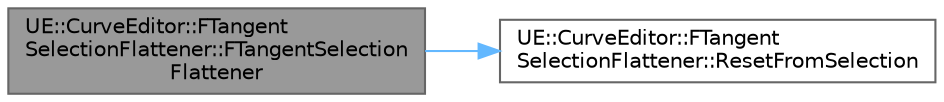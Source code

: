 digraph "UE::CurveEditor::FTangentSelectionFlattener::FTangentSelectionFlattener"
{
 // INTERACTIVE_SVG=YES
 // LATEX_PDF_SIZE
  bgcolor="transparent";
  edge [fontname=Helvetica,fontsize=10,labelfontname=Helvetica,labelfontsize=10];
  node [fontname=Helvetica,fontsize=10,shape=box,height=0.2,width=0.4];
  rankdir="LR";
  Node1 [id="Node000001",label="UE::CurveEditor::FTangent\lSelectionFlattener::FTangentSelection\lFlattener",height=0.2,width=0.4,color="gray40", fillcolor="grey60", style="filled", fontcolor="black",tooltip=" "];
  Node1 -> Node2 [id="edge1_Node000001_Node000002",color="steelblue1",style="solid",tooltip=" "];
  Node2 [id="Node000002",label="UE::CurveEditor::FTangent\lSelectionFlattener::ResetFromSelection",height=0.2,width=0.4,color="grey40", fillcolor="white", style="filled",URL="$d6/d72/classUE_1_1CurveEditor_1_1FTangentSelectionFlattener.html#a0bdff5edffec8084592fb19384e840d8",tooltip="Inits the tangent data from the curve editor's selection."];
}
